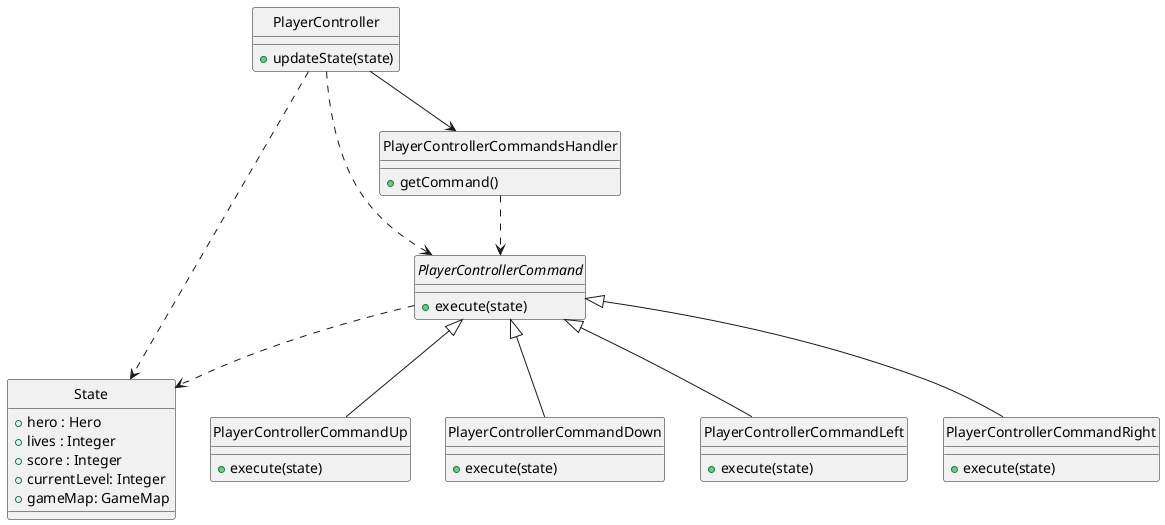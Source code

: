 @startuml
skinparam style strictuml

PlayerController ..> State
PlayerController ..> PlayerControllerCommand
class PlayerController {
+updateState(state)
}

class State {
+hero : Hero
+lives : Integer
+score : Integer
+currentLevel: Integer
+gameMap: GameMap
}


PlayerController --> PlayerControllerCommandsHandler

class PlayerControllerCommandsHandler {
+getCommand()
}

PlayerControllerCommandsHandler ..> PlayerControllerCommand

PlayerControllerCommand ..> State
abstract class PlayerControllerCommand{
+execute(state)
}

class PlayerControllerCommandUp{
+execute(state)
}

class PlayerControllerCommandDown{
+execute(state)
}

class PlayerControllerCommandLeft{
+execute(state)
}

class PlayerControllerCommandRight{
+execute(state)
}

PlayerControllerCommand <|-- PlayerControllerCommandUp
PlayerControllerCommand <|-- PlayerControllerCommandDown
PlayerControllerCommand <|-- PlayerControllerCommandLeft
PlayerControllerCommand <|-- PlayerControllerCommandRight

@enduml
